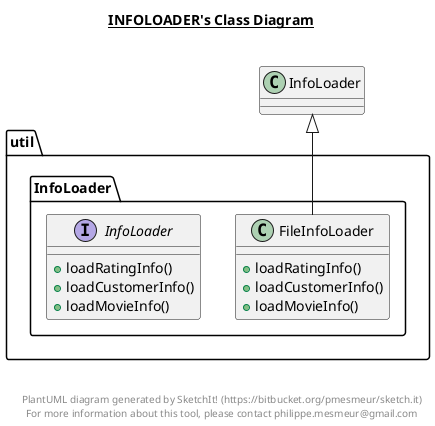 @startuml

title __INFOLOADER's Class Diagram__\n

  package util.InfoLoader {
    class FileInfoLoader {
        + loadRatingInfo()
        + loadCustomerInfo()
        + loadMovieInfo()
    }
  }
  

  package util.InfoLoader {
    interface InfoLoader {
        + loadRatingInfo()
        + loadCustomerInfo()
        + loadMovieInfo()
    }
  }
  

  FileInfoLoader -up-|> InfoLoader


right footer


PlantUML diagram generated by SketchIt! (https://bitbucket.org/pmesmeur/sketch.it)
For more information about this tool, please contact philippe.mesmeur@gmail.com
endfooter

@enduml
